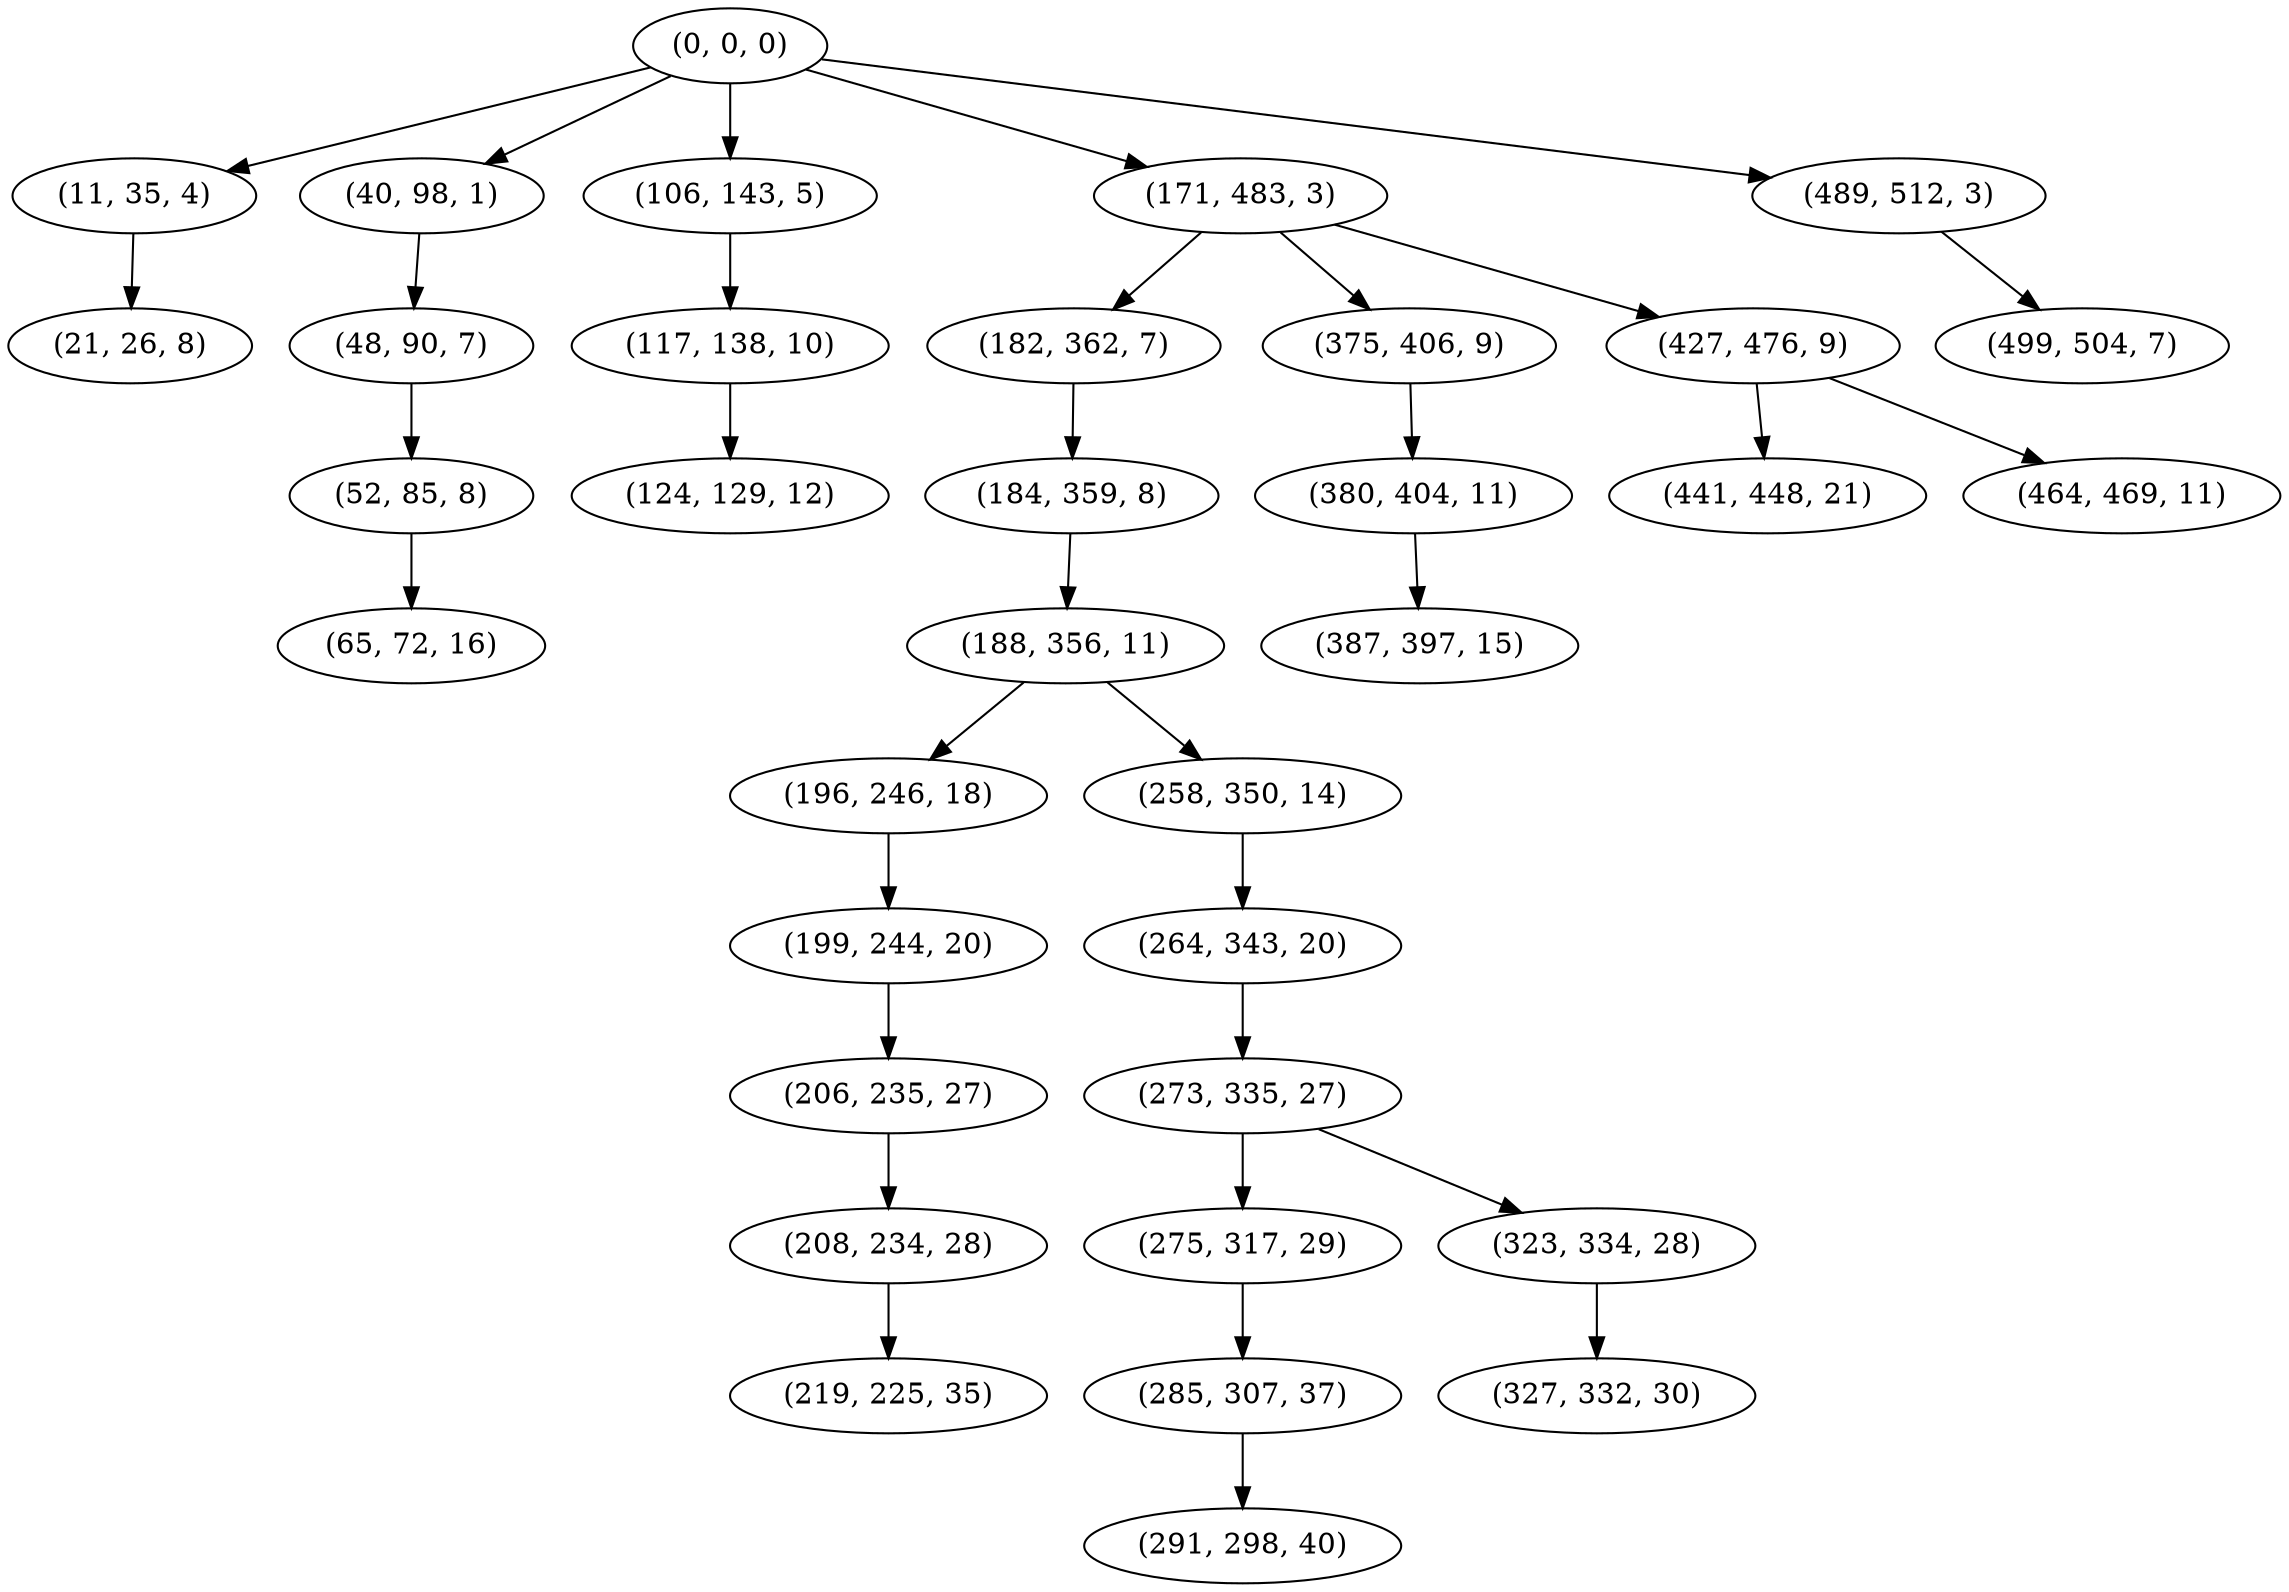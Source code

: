 digraph tree {
    "(0, 0, 0)";
    "(11, 35, 4)";
    "(21, 26, 8)";
    "(40, 98, 1)";
    "(48, 90, 7)";
    "(52, 85, 8)";
    "(65, 72, 16)";
    "(106, 143, 5)";
    "(117, 138, 10)";
    "(124, 129, 12)";
    "(171, 483, 3)";
    "(182, 362, 7)";
    "(184, 359, 8)";
    "(188, 356, 11)";
    "(196, 246, 18)";
    "(199, 244, 20)";
    "(206, 235, 27)";
    "(208, 234, 28)";
    "(219, 225, 35)";
    "(258, 350, 14)";
    "(264, 343, 20)";
    "(273, 335, 27)";
    "(275, 317, 29)";
    "(285, 307, 37)";
    "(291, 298, 40)";
    "(323, 334, 28)";
    "(327, 332, 30)";
    "(375, 406, 9)";
    "(380, 404, 11)";
    "(387, 397, 15)";
    "(427, 476, 9)";
    "(441, 448, 21)";
    "(464, 469, 11)";
    "(489, 512, 3)";
    "(499, 504, 7)";
    "(0, 0, 0)" -> "(11, 35, 4)";
    "(0, 0, 0)" -> "(40, 98, 1)";
    "(0, 0, 0)" -> "(106, 143, 5)";
    "(0, 0, 0)" -> "(171, 483, 3)";
    "(0, 0, 0)" -> "(489, 512, 3)";
    "(11, 35, 4)" -> "(21, 26, 8)";
    "(40, 98, 1)" -> "(48, 90, 7)";
    "(48, 90, 7)" -> "(52, 85, 8)";
    "(52, 85, 8)" -> "(65, 72, 16)";
    "(106, 143, 5)" -> "(117, 138, 10)";
    "(117, 138, 10)" -> "(124, 129, 12)";
    "(171, 483, 3)" -> "(182, 362, 7)";
    "(171, 483, 3)" -> "(375, 406, 9)";
    "(171, 483, 3)" -> "(427, 476, 9)";
    "(182, 362, 7)" -> "(184, 359, 8)";
    "(184, 359, 8)" -> "(188, 356, 11)";
    "(188, 356, 11)" -> "(196, 246, 18)";
    "(188, 356, 11)" -> "(258, 350, 14)";
    "(196, 246, 18)" -> "(199, 244, 20)";
    "(199, 244, 20)" -> "(206, 235, 27)";
    "(206, 235, 27)" -> "(208, 234, 28)";
    "(208, 234, 28)" -> "(219, 225, 35)";
    "(258, 350, 14)" -> "(264, 343, 20)";
    "(264, 343, 20)" -> "(273, 335, 27)";
    "(273, 335, 27)" -> "(275, 317, 29)";
    "(273, 335, 27)" -> "(323, 334, 28)";
    "(275, 317, 29)" -> "(285, 307, 37)";
    "(285, 307, 37)" -> "(291, 298, 40)";
    "(323, 334, 28)" -> "(327, 332, 30)";
    "(375, 406, 9)" -> "(380, 404, 11)";
    "(380, 404, 11)" -> "(387, 397, 15)";
    "(427, 476, 9)" -> "(441, 448, 21)";
    "(427, 476, 9)" -> "(464, 469, 11)";
    "(489, 512, 3)" -> "(499, 504, 7)";
}
